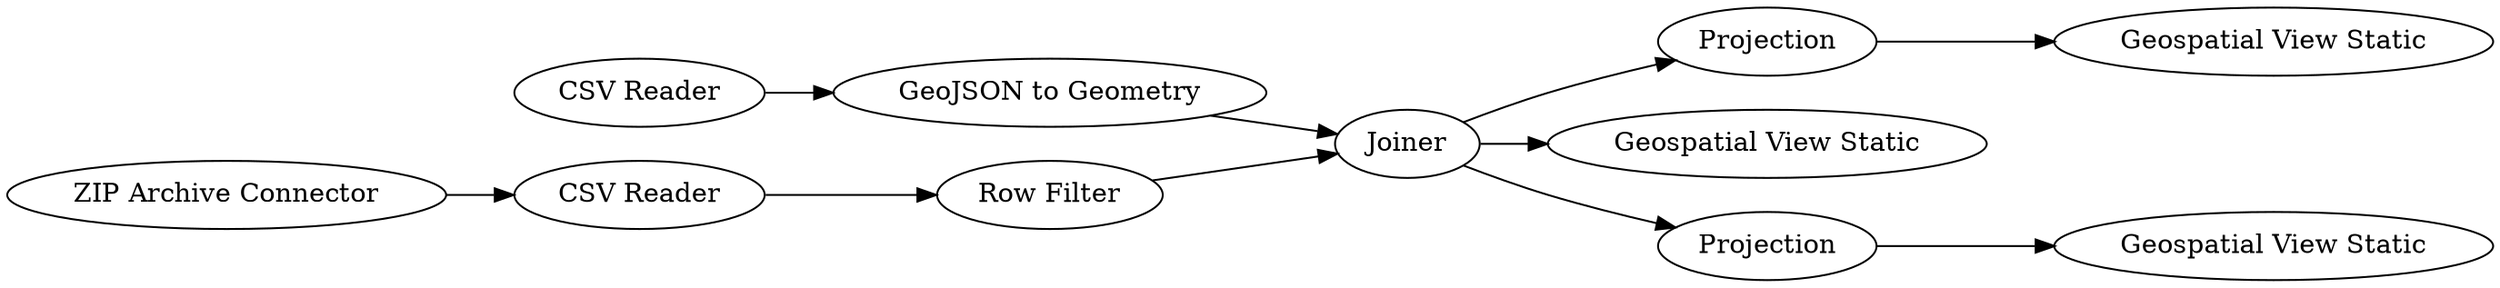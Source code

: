digraph {
	"8805601677484436695_12" [label="Geospatial View Static"]
	"8805601677484436695_13" [label=Projection]
	"8805601677484436695_35" [label="ZIP Archive Connector"]
	"8805601677484436695_11" [label="Geospatial View Static"]
	"8805601677484436695_34" [label="Geospatial View Static"]
	"8805601677484436695_36" [label="CSV Reader"]
	"8805601677484436695_10" [label=Joiner]
	"8805601677484436695_8" [label="GeoJSON to Geometry"]
	"8805601677484436695_5" [label="Row Filter"]
	"8805601677484436695_7" [label="CSV Reader"]
	"8805601677484436695_32" [label=Projection]
	"8805601677484436695_8" -> "8805601677484436695_10"
	"8805601677484436695_10" -> "8805601677484436695_11"
	"8805601677484436695_10" -> "8805601677484436695_13"
	"8805601677484436695_32" -> "8805601677484436695_34"
	"8805601677484436695_13" -> "8805601677484436695_12"
	"8805601677484436695_5" -> "8805601677484436695_10"
	"8805601677484436695_10" -> "8805601677484436695_32"
	"8805601677484436695_7" -> "8805601677484436695_8"
	"8805601677484436695_36" -> "8805601677484436695_5"
	"8805601677484436695_35" -> "8805601677484436695_36"
	rankdir=LR
}
